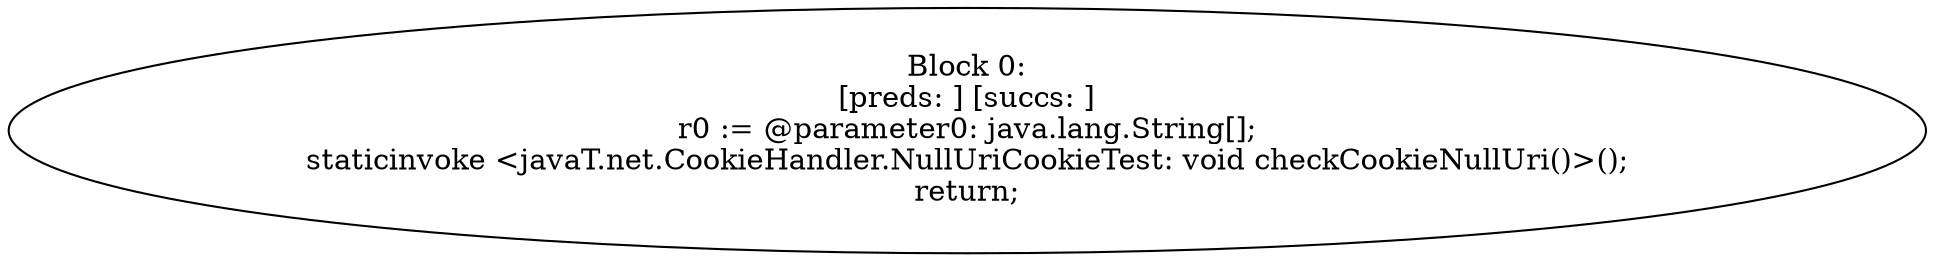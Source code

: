 digraph "unitGraph" {
    "Block 0:
[preds: ] [succs: ]
r0 := @parameter0: java.lang.String[];
staticinvoke <javaT.net.CookieHandler.NullUriCookieTest: void checkCookieNullUri()>();
return;
"
}
